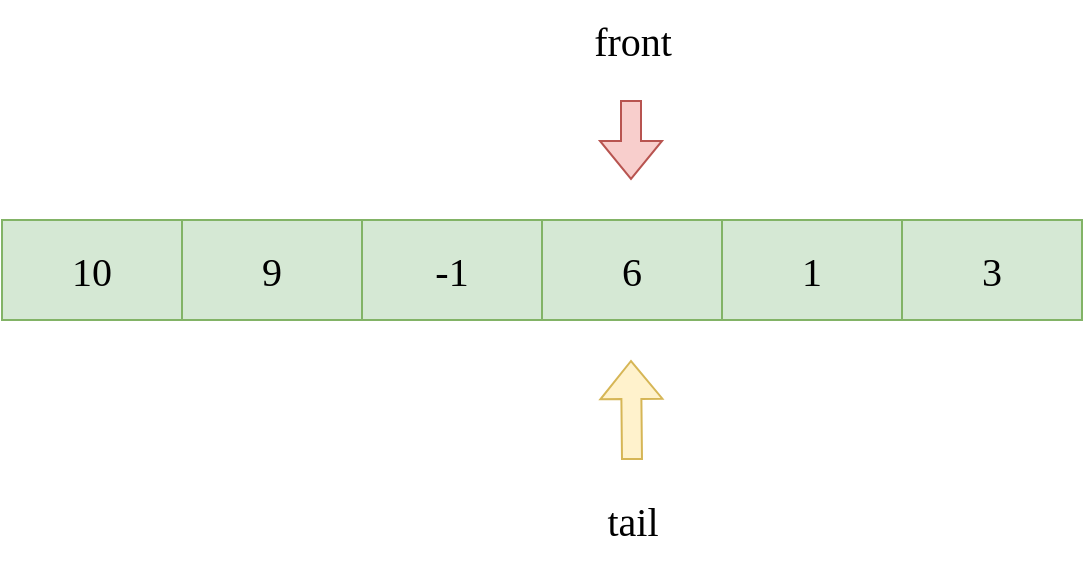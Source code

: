 <mxfile version="20.2.3" type="device"><diagram id="E6mF8gN-AaRTJjgoNrtu" name="第 1 页"><mxGraphModel dx="1209" dy="852" grid="1" gridSize="10" guides="1" tooltips="1" connect="1" arrows="1" fold="1" page="1" pageScale="1" pageWidth="827" pageHeight="1169" math="0" shadow="0"><root><mxCell id="0"/><mxCell id="1" parent="0"/><mxCell id="XvL6Bz3mQmxl2px6WhqZ-1" value="10" style="rounded=0;whiteSpace=wrap;html=1;fontSize=20;fontFamily=Comic Sans MS;fillColor=#d5e8d4;strokeColor=#82b366;" parent="1" vertex="1"><mxGeometry x="240" y="280" width="90" height="50" as="geometry"/></mxCell><mxCell id="XvL6Bz3mQmxl2px6WhqZ-3" value="9" style="rounded=0;whiteSpace=wrap;html=1;fontSize=20;fontFamily=Comic Sans MS;fillColor=#d5e8d4;strokeColor=#82b366;" parent="1" vertex="1"><mxGeometry x="330" y="280" width="90" height="50" as="geometry"/></mxCell><mxCell id="XvL6Bz3mQmxl2px6WhqZ-4" value="-1" style="rounded=0;whiteSpace=wrap;html=1;fontSize=20;fontFamily=Comic Sans MS;fillColor=#d5e8d4;strokeColor=#82b366;" parent="1" vertex="1"><mxGeometry x="420" y="280" width="90" height="50" as="geometry"/></mxCell><mxCell id="XvL6Bz3mQmxl2px6WhqZ-5" value="6" style="rounded=0;whiteSpace=wrap;html=1;fontSize=20;fontFamily=Comic Sans MS;fillColor=#d5e8d4;strokeColor=#82b366;" parent="1" vertex="1"><mxGeometry x="510" y="280" width="90" height="50" as="geometry"/></mxCell><mxCell id="XvL6Bz3mQmxl2px6WhqZ-6" value="1" style="rounded=0;whiteSpace=wrap;html=1;fontSize=20;fontFamily=Comic Sans MS;fillColor=#d5e8d4;strokeColor=#82b366;" parent="1" vertex="1"><mxGeometry x="600" y="280" width="90" height="50" as="geometry"/></mxCell><mxCell id="XvL6Bz3mQmxl2px6WhqZ-7" value="3" style="rounded=0;whiteSpace=wrap;html=1;fontSize=20;fontFamily=Comic Sans MS;fillColor=#d5e8d4;strokeColor=#82b366;" parent="1" vertex="1"><mxGeometry x="690" y="280" width="90" height="50" as="geometry"/></mxCell><mxCell id="XvL6Bz3mQmxl2px6WhqZ-8" value="" style="shape=flexArrow;endArrow=classic;html=1;rounded=0;fontFamily=Comic Sans MS;fontSize=20;fillColor=#f8cecc;strokeColor=#b85450;" parent="1" edge="1"><mxGeometry width="50" height="50" relative="1" as="geometry"><mxPoint x="554.5" y="220" as="sourcePoint"/><mxPoint x="554.5" y="260" as="targetPoint"/></mxGeometry></mxCell><mxCell id="XvL6Bz3mQmxl2px6WhqZ-9" value="front" style="text;html=1;align=center;verticalAlign=middle;resizable=0;points=[];autosize=1;strokeColor=none;fillColor=none;fontSize=20;fontFamily=Comic Sans MS;" parent="1" vertex="1"><mxGeometry x="520" y="170" width="70" height="40" as="geometry"/></mxCell><mxCell id="XvL6Bz3mQmxl2px6WhqZ-10" value="" style="shape=flexArrow;endArrow=classic;html=1;rounded=0;fontFamily=Comic Sans MS;fontSize=20;fillColor=#fff2cc;strokeColor=#d6b656;" parent="1" edge="1"><mxGeometry width="50" height="50" relative="1" as="geometry"><mxPoint x="555" y="400" as="sourcePoint"/><mxPoint x="554.5" y="350" as="targetPoint"/></mxGeometry></mxCell><mxCell id="XvL6Bz3mQmxl2px6WhqZ-11" value="tail" style="text;html=1;align=center;verticalAlign=middle;resizable=0;points=[];autosize=1;strokeColor=none;fillColor=none;fontSize=20;fontFamily=Comic Sans MS;" parent="1" vertex="1"><mxGeometry x="530" y="410" width="50" height="40" as="geometry"/></mxCell></root></mxGraphModel></diagram></mxfile>